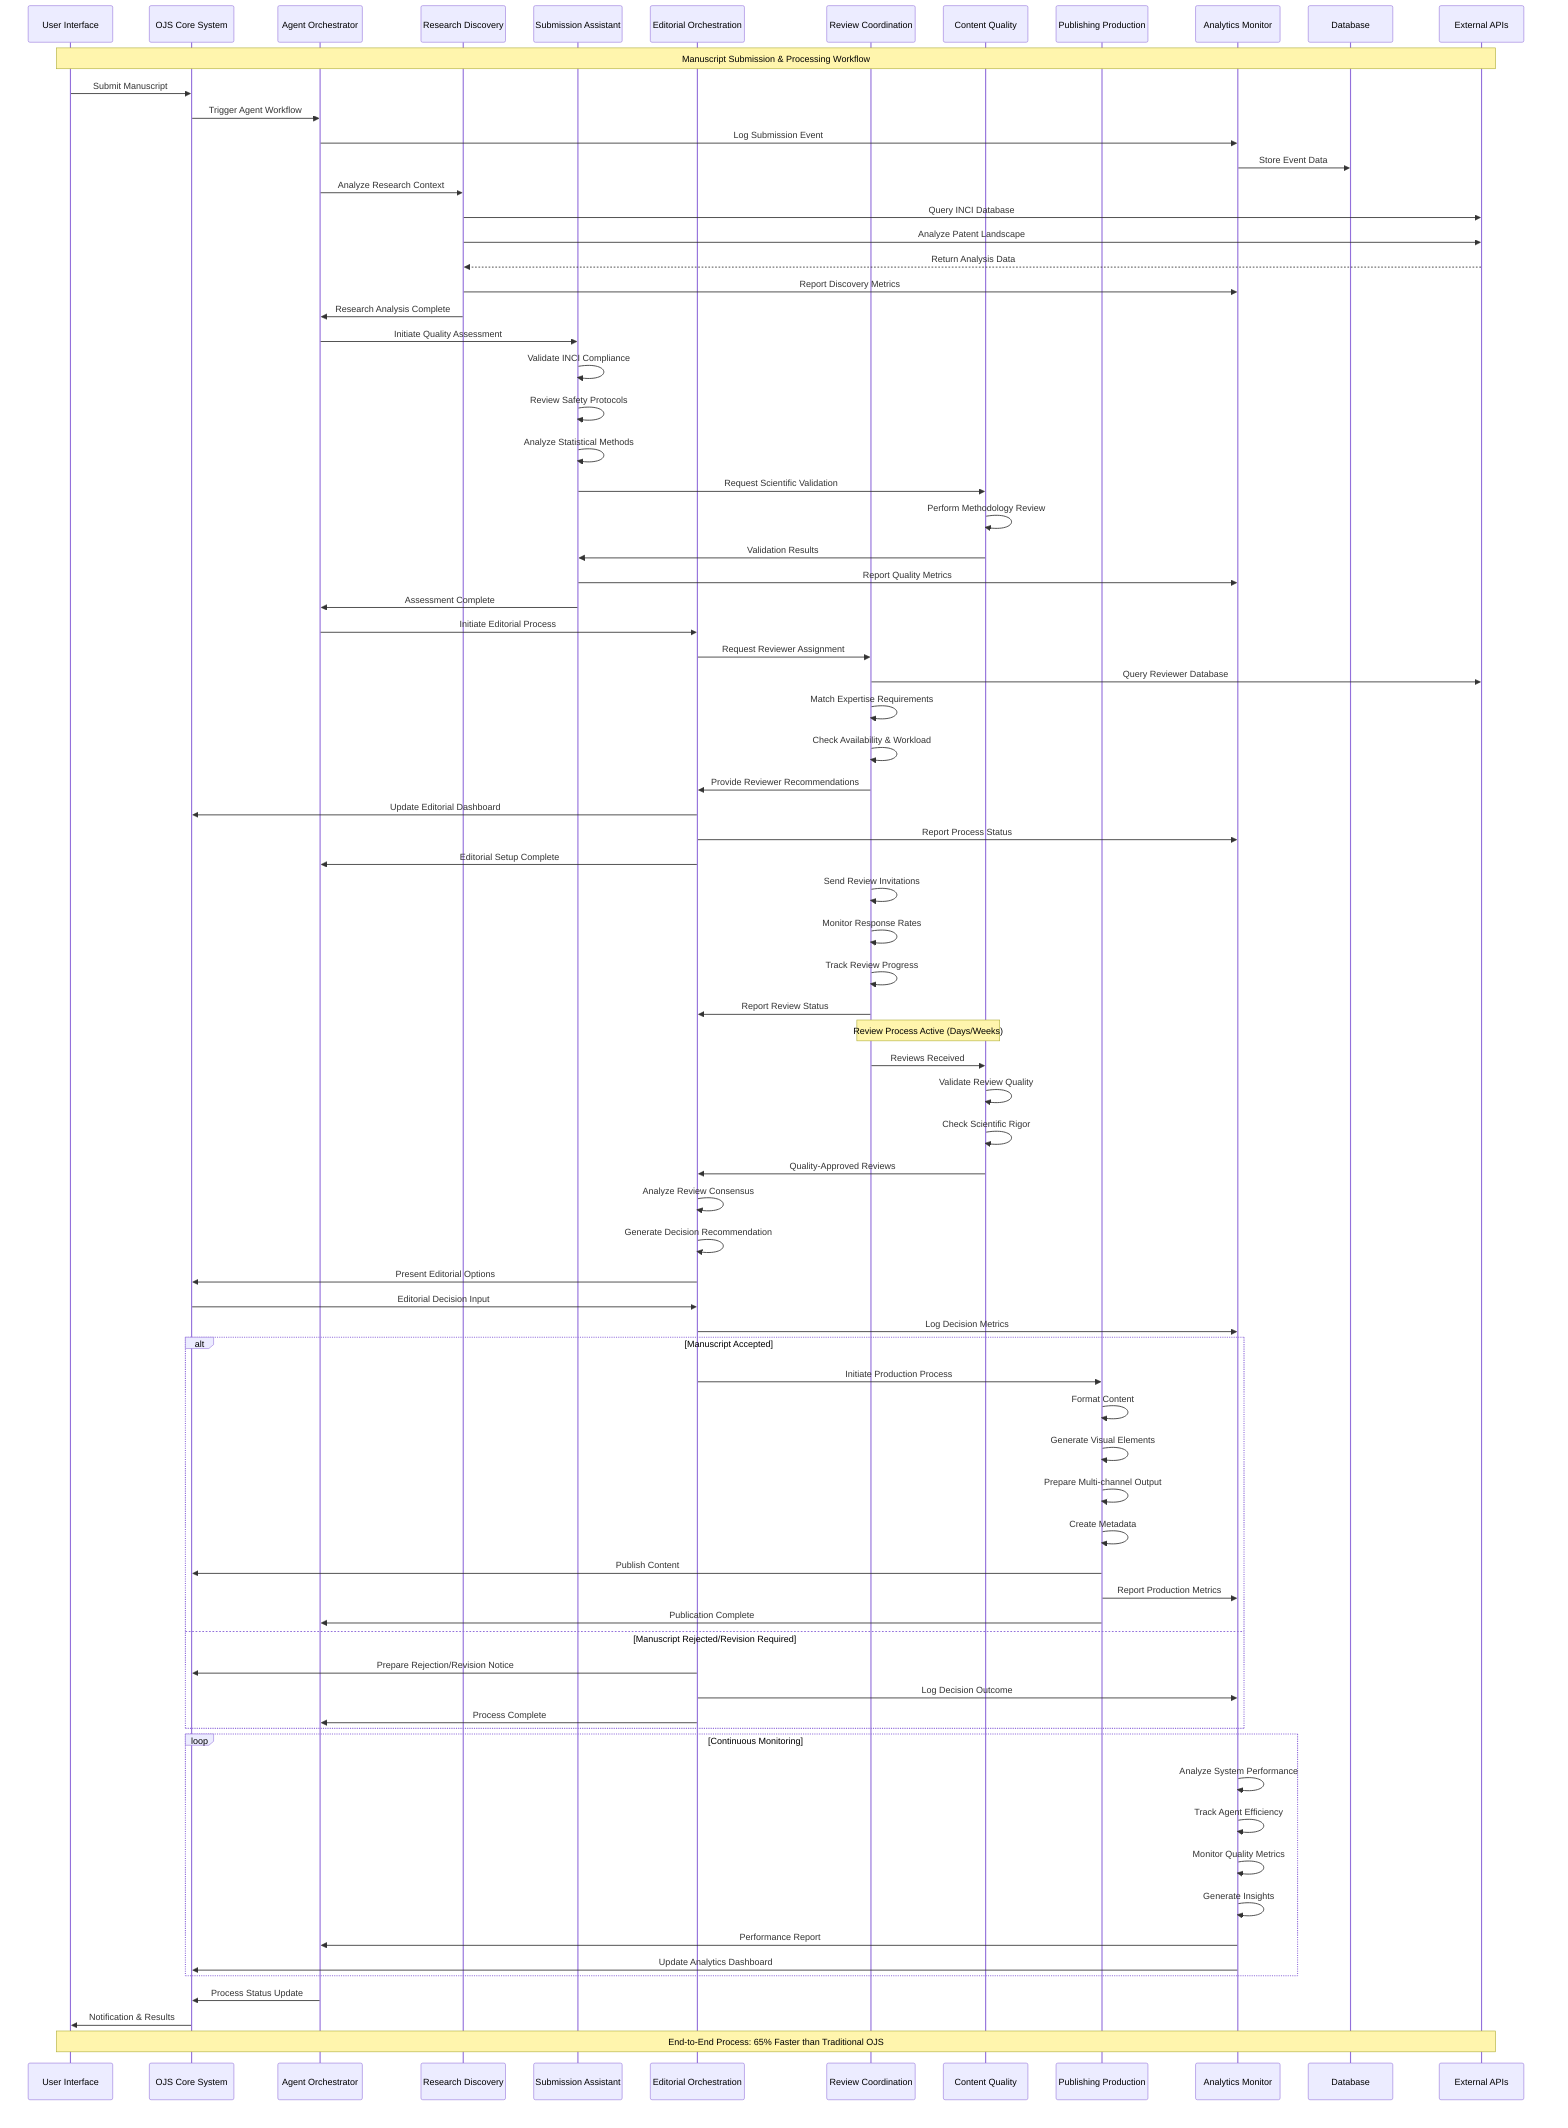 sequenceDiagram
    participant USER as User Interface
    participant OJS as OJS Core System
    participant ORCH as Agent Orchestrator
    participant A1 as Research Discovery
    participant A2 as Submission Assistant
    participant A3 as Editorial Orchestration
    participant A4 as Review Coordination
    participant A5 as Content Quality
    participant A6 as Publishing Production
    participant A7 as Analytics Monitor
    participant DB as Database
    participant EXT as External APIs
    
    Note over USER,EXT: Manuscript Submission & Processing Workflow
    
    %% Submission Phase
    USER->>OJS: Submit Manuscript
    OJS->>ORCH: Trigger Agent Workflow
    ORCH->>A7: Log Submission Event
    A7->>DB: Store Event Data
    
    %% Research Discovery Phase
    ORCH->>A1: Analyze Research Context
    A1->>EXT: Query INCI Database
    A1->>EXT: Analyze Patent Landscape
    EXT-->>A1: Return Analysis Data
    A1->>A7: Report Discovery Metrics
    A1->>ORCH: Research Analysis Complete
    
    %% Quality Assessment Phase
    ORCH->>A2: Initiate Quality Assessment
    A2->>A2: Validate INCI Compliance
    A2->>A2: Review Safety Protocols
    A2->>A2: Analyze Statistical Methods
    A2->>A5: Request Scientific Validation
    A5->>A5: Perform Methodology Review
    A5->>A2: Validation Results
    A2->>A7: Report Quality Metrics
    A2->>ORCH: Assessment Complete
    
    %% Editorial Orchestration Phase
    ORCH->>A3: Initiate Editorial Process
    A3->>A4: Request Reviewer Assignment
    A4->>EXT: Query Reviewer Database
    A4->>A4: Match Expertise Requirements
    A4->>A4: Check Availability & Workload
    A4->>A3: Provide Reviewer Recommendations
    A3->>OJS: Update Editorial Dashboard
    A3->>A7: Report Process Status
    A3->>ORCH: Editorial Setup Complete
    
    %% Review Coordination Phase
    A4->>A4: Send Review Invitations
    A4->>A4: Monitor Response Rates
    A4->>A4: Track Review Progress
    A4->>A3: Report Review Status
    
    Note over A4,A5: Review Process Active (Days/Weeks)
    
    A4->>A5: Reviews Received
    A5->>A5: Validate Review Quality
    A5->>A5: Check Scientific Rigor
    A5->>A3: Quality-Approved Reviews
    
    %% Editorial Decision Phase
    A3->>A3: Analyze Review Consensus
    A3->>A3: Generate Decision Recommendation
    A3->>OJS: Present Editorial Options
    OJS->>A3: Editorial Decision Input
    A3->>A7: Log Decision Metrics
    
    %% Production Phase (if accepted)
    alt Manuscript Accepted
        A3->>A6: Initiate Production Process
        A6->>A6: Format Content
        A6->>A6: Generate Visual Elements
        A6->>A6: Prepare Multi-channel Output
        A6->>A6: Create Metadata
        A6->>OJS: Publish Content
        A6->>A7: Report Production Metrics
        A6->>ORCH: Publication Complete
    else Manuscript Rejected/Revision Required
        A3->>OJS: Prepare Rejection/Revision Notice
        A3->>A7: Log Decision Outcome
        A3->>ORCH: Process Complete
    end
    
    %% Analytics and Monitoring (Continuous)
    loop Continuous Monitoring
        A7->>A7: Analyze System Performance
        A7->>A7: Track Agent Efficiency
        A7->>A7: Monitor Quality Metrics
        A7->>A7: Generate Insights
        A7->>ORCH: Performance Report
        A7->>OJS: Update Analytics Dashboard
    end
    
    %% User Notification
    ORCH->>OJS: Process Status Update
    OJS->>USER: Notification & Results
    
    Note over USER,EXT: End-to-End Process: 65% Faster than Traditional OJS